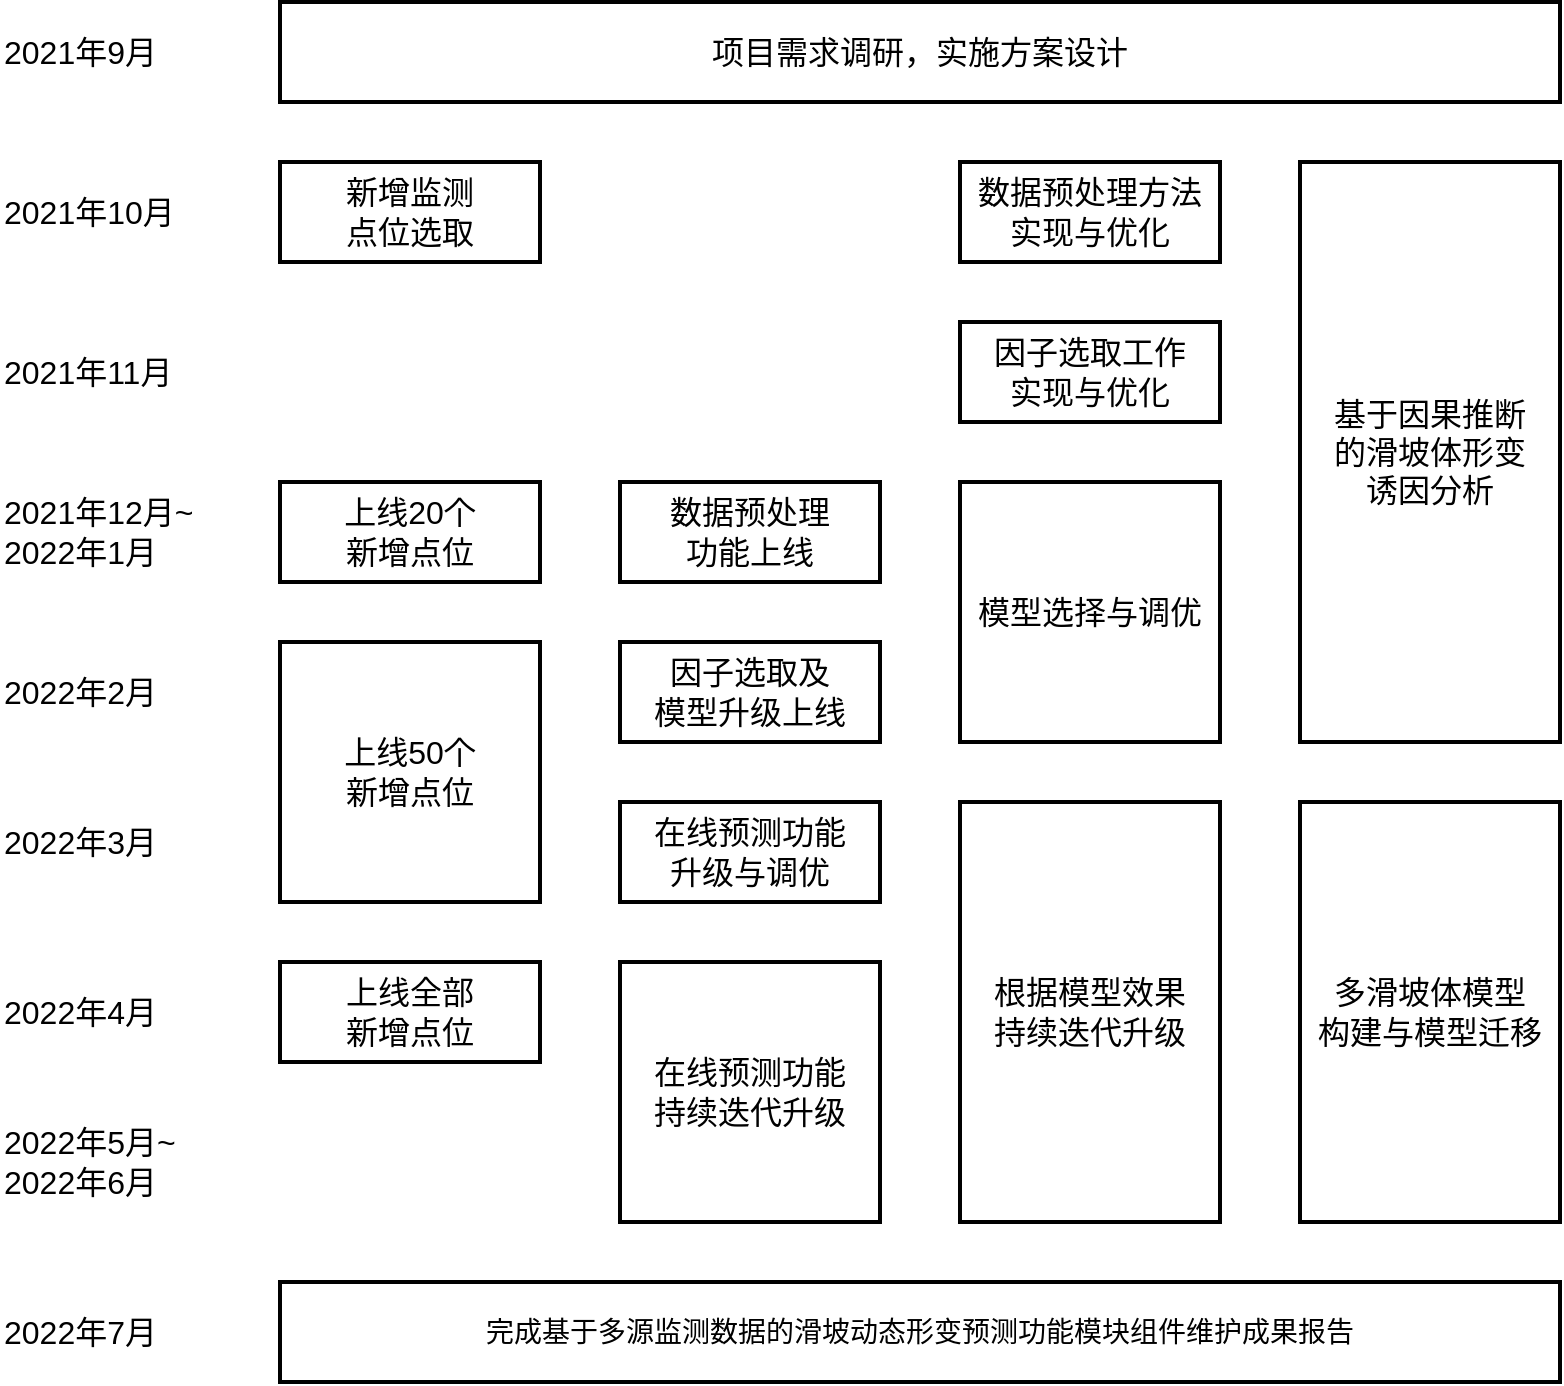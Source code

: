 <mxfile version="15.3.1" type="github">
  <diagram id="D520OWlQWmqGKf1R0sh2" name="Page-1">
    <mxGraphModel dx="1342" dy="922" grid="1" gridSize="10" guides="1" tooltips="1" connect="1" arrows="1" fold="1" page="1" pageScale="1" pageWidth="827" pageHeight="1169" math="0" shadow="0">
      <root>
        <mxCell id="0" />
        <mxCell id="1" parent="0" />
        <mxCell id="3WDLvuDNipePncLa-vWL-2" value="&lt;font style=&quot;font-size: 16px&quot;&gt;项目需求调研，实施方案设计&lt;/font&gt;" style="rounded=0;whiteSpace=wrap;html=1;absoluteArcSize=1;arcSize=14;strokeWidth=2;" vertex="1" parent="1">
          <mxGeometry x="160" y="280" width="640" height="50" as="geometry" />
        </mxCell>
        <mxCell id="3WDLvuDNipePncLa-vWL-4" value="&lt;span style=&quot;font-size: 16px&quot;&gt;新增监测&lt;br&gt;点位选取&lt;/span&gt;" style="rounded=0;whiteSpace=wrap;html=1;absoluteArcSize=1;arcSize=14;strokeWidth=2;" vertex="1" parent="1">
          <mxGeometry x="160" y="360" width="130" height="50" as="geometry" />
        </mxCell>
        <mxCell id="3WDLvuDNipePncLa-vWL-5" value="&lt;span style=&quot;font-size: 16px&quot;&gt;数据预处理方法&lt;br&gt;实现与优化&lt;/span&gt;" style="rounded=0;whiteSpace=wrap;html=1;absoluteArcSize=1;arcSize=14;strokeWidth=2;" vertex="1" parent="1">
          <mxGeometry x="500" y="360" width="130" height="50" as="geometry" />
        </mxCell>
        <mxCell id="3WDLvuDNipePncLa-vWL-6" value="&lt;span style=&quot;font-size: 16px&quot;&gt;因子选取工作&lt;br&gt;实现与优化&lt;/span&gt;" style="rounded=0;whiteSpace=wrap;html=1;absoluteArcSize=1;arcSize=14;strokeWidth=2;" vertex="1" parent="1">
          <mxGeometry x="500" y="440" width="130" height="50" as="geometry" />
        </mxCell>
        <mxCell id="3WDLvuDNipePncLa-vWL-8" value="&lt;span style=&quot;font-size: 16px&quot;&gt;模型选择与调优&lt;/span&gt;" style="rounded=0;whiteSpace=wrap;html=1;absoluteArcSize=1;arcSize=14;strokeWidth=2;" vertex="1" parent="1">
          <mxGeometry x="500" y="520" width="130" height="130" as="geometry" />
        </mxCell>
        <mxCell id="3WDLvuDNipePncLa-vWL-14" value="&lt;span style=&quot;font-size: 16px&quot;&gt;上线20个&lt;br&gt;新增点位&lt;/span&gt;" style="rounded=0;whiteSpace=wrap;html=1;absoluteArcSize=1;arcSize=14;strokeWidth=2;" vertex="1" parent="1">
          <mxGeometry x="160" y="520" width="130" height="50" as="geometry" />
        </mxCell>
        <mxCell id="3WDLvuDNipePncLa-vWL-15" value="&lt;span style=&quot;font-size: 16px&quot;&gt;数据预处理&lt;br&gt;功能上线&lt;/span&gt;" style="rounded=0;whiteSpace=wrap;html=1;absoluteArcSize=1;arcSize=14;strokeWidth=2;" vertex="1" parent="1">
          <mxGeometry x="330" y="520" width="130" height="50" as="geometry" />
        </mxCell>
        <mxCell id="3WDLvuDNipePncLa-vWL-16" value="&lt;span style=&quot;font-size: 16px&quot;&gt;因子选取及&lt;br&gt;模型升级上线&lt;br&gt;&lt;/span&gt;" style="rounded=0;whiteSpace=wrap;html=1;absoluteArcSize=1;arcSize=14;strokeWidth=2;" vertex="1" parent="1">
          <mxGeometry x="330" y="600" width="130" height="50" as="geometry" />
        </mxCell>
        <mxCell id="3WDLvuDNipePncLa-vWL-17" value="&lt;span style=&quot;font-size: 16px&quot;&gt;上线50个&lt;br&gt;新增点位&lt;/span&gt;" style="rounded=0;whiteSpace=wrap;html=1;absoluteArcSize=1;arcSize=14;strokeWidth=2;" vertex="1" parent="1">
          <mxGeometry x="160" y="600" width="130" height="130" as="geometry" />
        </mxCell>
        <mxCell id="3WDLvuDNipePncLa-vWL-18" value="&lt;span style=&quot;font-size: 16px&quot;&gt;根据模型效果&lt;br&gt;持续迭代升级&lt;br&gt;&lt;/span&gt;" style="rounded=0;whiteSpace=wrap;html=1;absoluteArcSize=1;arcSize=14;strokeWidth=2;" vertex="1" parent="1">
          <mxGeometry x="500" y="680" width="130" height="210" as="geometry" />
        </mxCell>
        <mxCell id="3WDLvuDNipePncLa-vWL-19" value="&lt;span style=&quot;font-size: 16px&quot;&gt;上线全部&lt;br&gt;新增点位&lt;/span&gt;" style="rounded=0;whiteSpace=wrap;html=1;absoluteArcSize=1;arcSize=14;strokeWidth=2;" vertex="1" parent="1">
          <mxGeometry x="160" y="760" width="130" height="50" as="geometry" />
        </mxCell>
        <mxCell id="3WDLvuDNipePncLa-vWL-20" value="&lt;span style=&quot;font-size: 16px&quot;&gt;在线预测功能&lt;br&gt;升级与调优&lt;br&gt;&lt;/span&gt;" style="rounded=0;whiteSpace=wrap;html=1;absoluteArcSize=1;arcSize=14;strokeWidth=2;" vertex="1" parent="1">
          <mxGeometry x="330" y="680" width="130" height="50" as="geometry" />
        </mxCell>
        <mxCell id="3WDLvuDNipePncLa-vWL-21" value="&lt;span style=&quot;font-size: 16px&quot;&gt;在线预测功能&lt;br&gt;持续迭代升级&lt;br&gt;&lt;/span&gt;" style="rounded=0;whiteSpace=wrap;html=1;absoluteArcSize=1;arcSize=14;strokeWidth=2;" vertex="1" parent="1">
          <mxGeometry x="330" y="760" width="130" height="130" as="geometry" />
        </mxCell>
        <mxCell id="3WDLvuDNipePncLa-vWL-22" value="&lt;span style=&quot;font-size: 16px&quot;&gt;基于因果推断&lt;br&gt;的滑坡体形变&lt;br&gt;诱因分析&lt;/span&gt;" style="rounded=0;whiteSpace=wrap;html=1;absoluteArcSize=1;arcSize=14;strokeWidth=2;" vertex="1" parent="1">
          <mxGeometry x="670" y="360" width="130" height="290" as="geometry" />
        </mxCell>
        <mxCell id="3WDLvuDNipePncLa-vWL-23" value="&lt;span style=&quot;font-size: 10.5pt&quot;&gt;完成基于多源监测数据的滑坡动态形变预测功能模块组件维护成果报告&lt;/span&gt;" style="rounded=0;whiteSpace=wrap;html=1;absoluteArcSize=1;arcSize=14;strokeWidth=2;" vertex="1" parent="1">
          <mxGeometry x="160" y="920" width="640" height="50" as="geometry" />
        </mxCell>
        <mxCell id="3WDLvuDNipePncLa-vWL-24" value="&lt;span style=&quot;font-size: 16px&quot;&gt;多滑坡体模型&lt;br&gt;构建与模型迁移&lt;/span&gt;" style="rounded=0;whiteSpace=wrap;html=1;absoluteArcSize=1;arcSize=14;strokeWidth=2;" vertex="1" parent="1">
          <mxGeometry x="670" y="680" width="130" height="210" as="geometry" />
        </mxCell>
        <mxCell id="3WDLvuDNipePncLa-vWL-25" value="&lt;font style=&quot;font-size: 16px&quot;&gt;2021年9月&lt;/font&gt;" style="text;html=1;align=left;verticalAlign=middle;resizable=0;points=[];autosize=1;strokeColor=none;fillColor=none;" vertex="1" parent="1">
          <mxGeometry x="20" y="295" width="90" height="20" as="geometry" />
        </mxCell>
        <mxCell id="3WDLvuDNipePncLa-vWL-26" value="&lt;font style=&quot;font-size: 16px&quot;&gt;2021年10月&lt;/font&gt;" style="text;html=1;align=left;verticalAlign=middle;resizable=0;points=[];autosize=1;strokeColor=none;fillColor=none;" vertex="1" parent="1">
          <mxGeometry x="20" y="375" width="100" height="20" as="geometry" />
        </mxCell>
        <mxCell id="3WDLvuDNipePncLa-vWL-27" value="&lt;font style=&quot;font-size: 16px&quot;&gt;2021年11月&lt;/font&gt;" style="text;html=1;align=left;verticalAlign=middle;resizable=0;points=[];autosize=1;strokeColor=none;fillColor=none;" vertex="1" parent="1">
          <mxGeometry x="20" y="455" width="100" height="20" as="geometry" />
        </mxCell>
        <mxCell id="3WDLvuDNipePncLa-vWL-28" value="&lt;font style=&quot;font-size: 16px&quot;&gt;2021年12月~&lt;br&gt;2022年1月&lt;br&gt;&lt;/font&gt;" style="text;html=1;align=left;verticalAlign=middle;resizable=0;points=[];autosize=1;strokeColor=none;fillColor=none;" vertex="1" parent="1">
          <mxGeometry x="20" y="525" width="110" height="40" as="geometry" />
        </mxCell>
        <mxCell id="3WDLvuDNipePncLa-vWL-29" value="&lt;font style=&quot;font-size: 16px&quot;&gt;2022年2月&lt;br&gt;&lt;/font&gt;" style="text;html=1;align=left;verticalAlign=middle;resizable=0;points=[];autosize=1;strokeColor=none;fillColor=none;" vertex="1" parent="1">
          <mxGeometry x="20" y="615" width="90" height="20" as="geometry" />
        </mxCell>
        <mxCell id="3WDLvuDNipePncLa-vWL-30" value="&lt;font style=&quot;font-size: 16px&quot;&gt;2022年3月&lt;br&gt;&lt;/font&gt;" style="text;html=1;align=left;verticalAlign=middle;resizable=0;points=[];autosize=1;strokeColor=none;fillColor=none;" vertex="1" parent="1">
          <mxGeometry x="20" y="690" width="90" height="20" as="geometry" />
        </mxCell>
        <mxCell id="3WDLvuDNipePncLa-vWL-31" value="&lt;font style=&quot;font-size: 16px&quot;&gt;2022年4月&lt;br&gt;&lt;/font&gt;" style="text;html=1;align=left;verticalAlign=middle;resizable=0;points=[];autosize=1;strokeColor=none;fillColor=none;" vertex="1" parent="1">
          <mxGeometry x="20" y="775" width="90" height="20" as="geometry" />
        </mxCell>
        <mxCell id="3WDLvuDNipePncLa-vWL-32" value="&lt;font style=&quot;font-size: 16px&quot;&gt;2022年5月~&lt;br&gt;2022年6月&lt;br&gt;&lt;/font&gt;" style="text;html=1;align=left;verticalAlign=middle;resizable=0;points=[];autosize=1;strokeColor=none;fillColor=none;" vertex="1" parent="1">
          <mxGeometry x="20" y="840" width="100" height="40" as="geometry" />
        </mxCell>
        <mxCell id="3WDLvuDNipePncLa-vWL-33" value="&lt;font style=&quot;font-size: 16px&quot;&gt;2022年7月&lt;br&gt;&lt;/font&gt;" style="text;html=1;align=left;verticalAlign=middle;resizable=0;points=[];autosize=1;strokeColor=none;fillColor=none;" vertex="1" parent="1">
          <mxGeometry x="20" y="935" width="90" height="20" as="geometry" />
        </mxCell>
      </root>
    </mxGraphModel>
  </diagram>
</mxfile>
